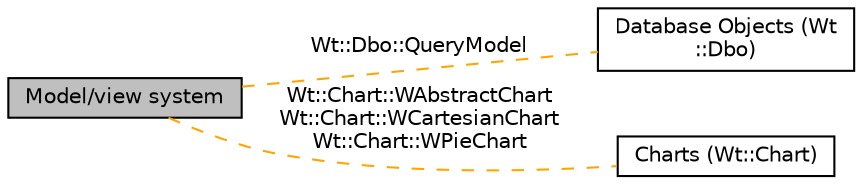 digraph "Model/view system"
{
  edge [fontname="Helvetica",fontsize="10",labelfontname="Helvetica",labelfontsize="10"];
  node [fontname="Helvetica",fontsize="10",shape=box];
  rankdir=LR;
  Node3 [label="Database Objects (Wt\l::Dbo)",height=0.2,width=0.4,color="black", fillcolor="white", style="filled",URL="$group__dbo.html",tooltip="An implemenation of an Object Relational Mapping layer."];
  Node2 [label="Charts (Wt::Chart)",height=0.2,width=0.4,color="black", fillcolor="white", style="filled",URL="$group__charts.html",tooltip="A charting library implemented using the Wt Painting system."];
  Node1 [label="Model/view system",height=0.2,width=0.4,color="black", fillcolor="grey75", style="filled", fontcolor="black",tooltip="Classes that implement Wt's model/view system."];
  Node1->Node2 [shape=plaintext, label="Wt::Chart::WAbstractChart\nWt::Chart::WCartesianChart\nWt::Chart::WPieChart", color="orange", dir="none", style="dashed"];
  Node1->Node3 [shape=plaintext, label="Wt::Dbo::QueryModel", color="orange", dir="none", style="dashed"];
}

